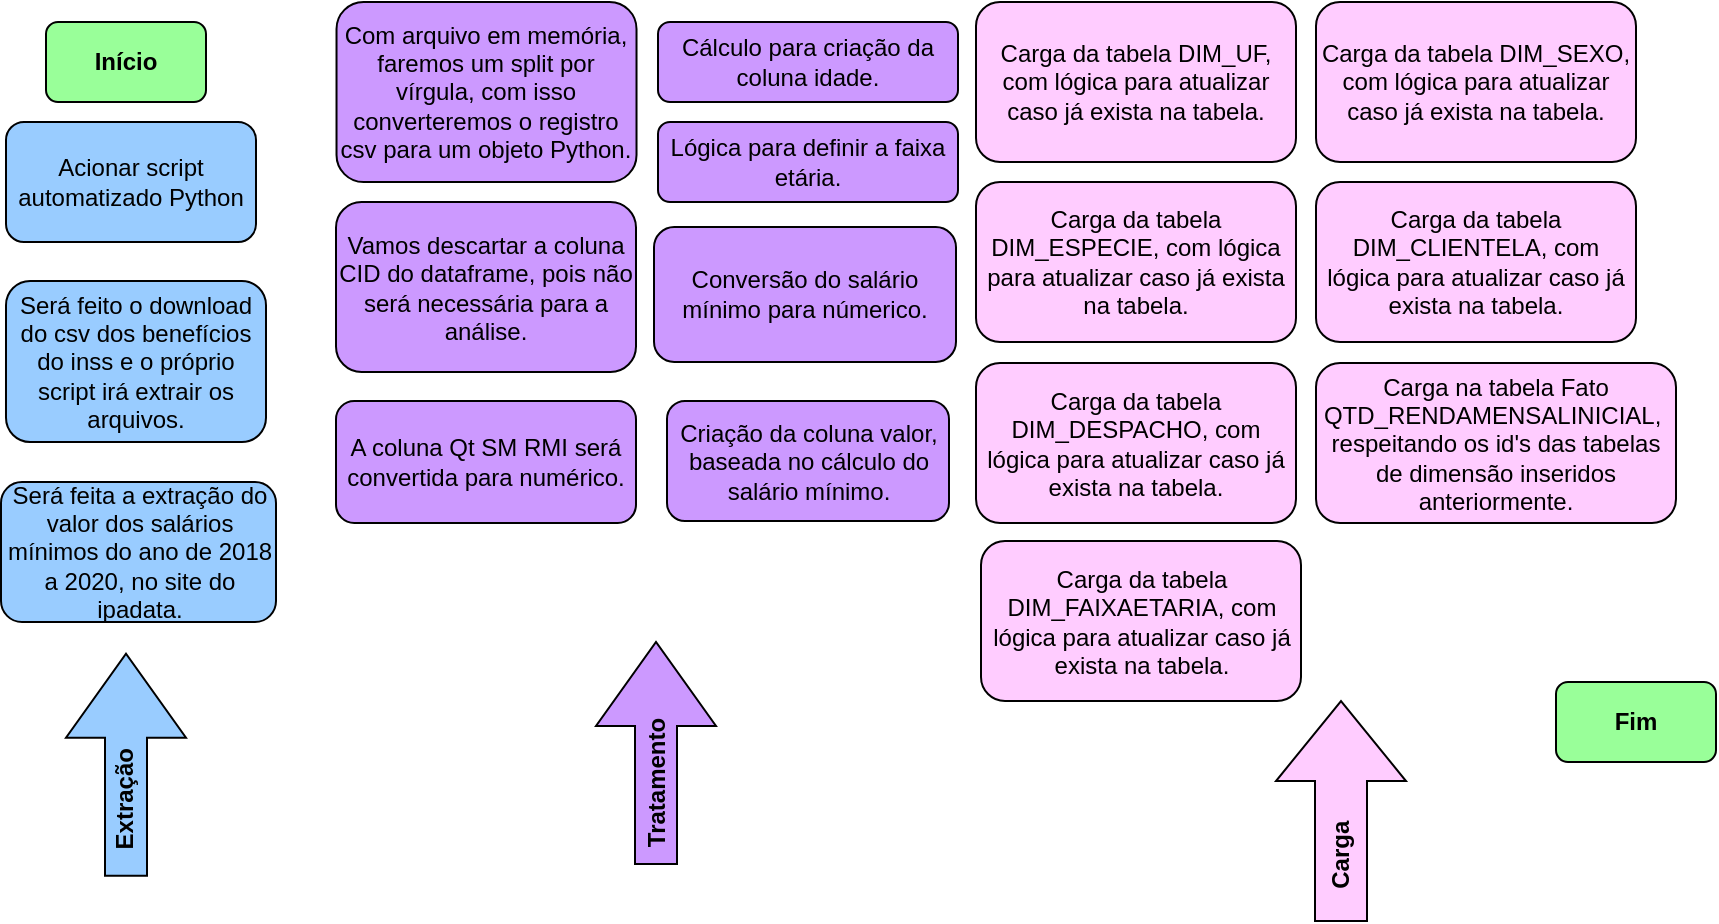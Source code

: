 <mxfile version="14.9.2" type="github">
  <diagram id="Y65PmQIElJN0XXsJEuQO" name="Page-1">
    <mxGraphModel dx="1108" dy="450" grid="1" gridSize="10" guides="1" tooltips="1" connect="1" arrows="1" fold="1" page="1" pageScale="1" pageWidth="827" pageHeight="1169" math="0" shadow="0">
      <root>
        <mxCell id="0" />
        <mxCell id="1" parent="0" />
        <mxCell id="wP-jv-wYP7lu7WL0M2dg-26" value="" style="html=1;shadow=0;dashed=0;align=center;verticalAlign=middle;shape=mxgraph.arrows2.arrow;dy=0.6;dx=40;direction=north;notch=0;fillColor=#FFCCFF;" parent="1" vertex="1">
          <mxGeometry x="670" y="359.5" width="65" height="110" as="geometry" />
        </mxCell>
        <mxCell id="wP-jv-wYP7lu7WL0M2dg-1" value="Acionar script automatizado Python" style="rounded=1;whiteSpace=wrap;html=1;fillColor=#99CCFF;" parent="1" vertex="1">
          <mxGeometry x="35" y="70" width="125" height="60" as="geometry" />
        </mxCell>
        <mxCell id="wP-jv-wYP7lu7WL0M2dg-2" value="Será feito o download do csv dos benefícios do inss e o próprio script irá extrair os arquivos." style="rounded=1;whiteSpace=wrap;html=1;fillColor=#99CCFF;" parent="1" vertex="1">
          <mxGeometry x="35" y="149.5" width="130" height="80.5" as="geometry" />
        </mxCell>
        <mxCell id="wP-jv-wYP7lu7WL0M2dg-3" value="Com arquivo em memória, faremos um split por vírgula, com isso converteremos o registro csv para um objeto Python." style="rounded=1;whiteSpace=wrap;html=1;fillColor=#CC99FF;" parent="1" vertex="1">
          <mxGeometry x="200.26" y="10" width="150" height="90" as="geometry" />
        </mxCell>
        <mxCell id="wP-jv-wYP7lu7WL0M2dg-4" value="" style="rounded=1;whiteSpace=wrap;html=1;fillColor=#99FF99;" parent="1" vertex="1">
          <mxGeometry x="55" y="20" width="80" height="40" as="geometry" />
        </mxCell>
        <mxCell id="wP-jv-wYP7lu7WL0M2dg-5" value="&lt;b&gt;Início&lt;/b&gt;" style="text;html=1;strokeColor=none;fillColor=#99FF99;align=center;verticalAlign=middle;whiteSpace=wrap;rounded=0;" parent="1" vertex="1">
          <mxGeometry x="75" y="30" width="40" height="20" as="geometry" />
        </mxCell>
        <mxCell id="wP-jv-wYP7lu7WL0M2dg-6" value="Vamos descartar a coluna CID do dataframe, pois não será necessária para a análise." style="rounded=1;whiteSpace=wrap;html=1;fillColor=#CC99FF;" parent="1" vertex="1">
          <mxGeometry x="200" y="110" width="150" height="85" as="geometry" />
        </mxCell>
        <mxCell id="wP-jv-wYP7lu7WL0M2dg-7" value="A coluna Qt SM RMI será convertida para numérico." style="rounded=1;whiteSpace=wrap;html=1;align=center;fillColor=#CC99FF;" parent="1" vertex="1">
          <mxGeometry x="200" y="209.5" width="150" height="61" as="geometry" />
        </mxCell>
        <mxCell id="wP-jv-wYP7lu7WL0M2dg-9" value="Carga na tabela Fato QTD_RENDAMENSALINICIAL,&amp;nbsp;&lt;br&gt;respeitando os id&#39;s das tabelas de dimensão inseridos anteriormente." style="rounded=1;whiteSpace=wrap;html=1;fillColor=#FFCCFF;" parent="1" vertex="1">
          <mxGeometry x="690" y="190.5" width="180" height="80" as="geometry" />
        </mxCell>
        <mxCell id="wP-jv-wYP7lu7WL0M2dg-14" value="Carga da tabela DIM_UF, com lógica para atualizar caso já exista na tabela." style="rounded=1;whiteSpace=wrap;html=1;fillColor=#FFCCFF;" parent="1" vertex="1">
          <mxGeometry x="520" y="10" width="160" height="80" as="geometry" />
        </mxCell>
        <mxCell id="wP-jv-wYP7lu7WL0M2dg-17" value="" style="html=1;shadow=0;dashed=0;align=center;verticalAlign=middle;shape=mxgraph.arrows2.arrow;dy=0.65;dx=42;direction=north;notch=0;fillColor=#CC99FF;" parent="1" vertex="1">
          <mxGeometry x="330" y="330" width="60" height="111" as="geometry" />
        </mxCell>
        <mxCell id="wP-jv-wYP7lu7WL0M2dg-19" value="" style="html=1;shadow=0;dashed=0;align=center;verticalAlign=middle;shape=mxgraph.arrows2.arrow;dy=0.65;dx=42;direction=north;notch=0;fillColor=#99CCFF;" parent="1" vertex="1">
          <mxGeometry x="65" y="335.88" width="60" height="111" as="geometry" />
        </mxCell>
        <mxCell id="wP-jv-wYP7lu7WL0M2dg-21" value="&lt;b&gt;Tratamento&lt;/b&gt;" style="text;html=1;strokeColor=none;fillColor=none;align=center;verticalAlign=middle;whiteSpace=wrap;rounded=0;rotation=270;" parent="1" vertex="1">
          <mxGeometry x="337.38" y="390" width="45.25" height="19.5" as="geometry" />
        </mxCell>
        <mxCell id="wP-jv-wYP7lu7WL0M2dg-22" value="&lt;b&gt;Extração&lt;/b&gt;" style="text;html=1;strokeColor=none;fillColor=none;align=center;verticalAlign=middle;whiteSpace=wrap;rounded=0;rotation=270;" parent="1" vertex="1">
          <mxGeometry x="75" y="398.38" width="40" height="20" as="geometry" />
        </mxCell>
        <mxCell id="wP-jv-wYP7lu7WL0M2dg-23" value="&lt;b&gt;Carga&lt;/b&gt;" style="text;html=1;strokeColor=none;fillColor=none;align=center;verticalAlign=middle;whiteSpace=wrap;rounded=0;rotation=270;" parent="1" vertex="1">
          <mxGeometry x="682.5" y="426.88" width="40" height="20" as="geometry" />
        </mxCell>
        <mxCell id="wP-jv-wYP7lu7WL0M2dg-27" value="Carga da tabela DIM_ESPECIE, com lógica para atualizar caso já exista na tabela." style="rounded=1;whiteSpace=wrap;html=1;fillColor=#FFCCFF;" parent="1" vertex="1">
          <mxGeometry x="520" y="100" width="160" height="80" as="geometry" />
        </mxCell>
        <mxCell id="wP-jv-wYP7lu7WL0M2dg-28" value="Carga da tabela DIM_CLIENTELA, com lógica para atualizar caso já exista na tabela." style="rounded=1;whiteSpace=wrap;html=1;fillColor=#FFCCFF;" parent="1" vertex="1">
          <mxGeometry x="690" y="100" width="160" height="80" as="geometry" />
        </mxCell>
        <mxCell id="wP-jv-wYP7lu7WL0M2dg-29" value="Carga da tabela DIM_SEXO, com lógica para atualizar caso já exista na tabela." style="rounded=1;whiteSpace=wrap;html=1;fillColor=#FFCCFF;" parent="1" vertex="1">
          <mxGeometry x="690" y="10" width="160" height="80" as="geometry" />
        </mxCell>
        <mxCell id="wP-jv-wYP7lu7WL0M2dg-31" value="Carga da tabela DIM_DESPACHO, com lógica para atualizar caso já exista na tabela." style="rounded=1;whiteSpace=wrap;html=1;fillColor=#FFCCFF;" parent="1" vertex="1">
          <mxGeometry x="520" y="190.5" width="160" height="80" as="geometry" />
        </mxCell>
        <mxCell id="wP-jv-wYP7lu7WL0M2dg-34" value="&lt;b&gt;Fim&lt;/b&gt;" style="rounded=1;whiteSpace=wrap;html=1;fillColor=#99FF99;" parent="1" vertex="1">
          <mxGeometry x="810" y="350" width="80" height="40" as="geometry" />
        </mxCell>
        <mxCell id="hGix48w2wSFoQdRZVqKq-1" value="Cálculo para criação da coluna idade." style="rounded=1;whiteSpace=wrap;html=1;align=center;fillColor=#CC99FF;" vertex="1" parent="1">
          <mxGeometry x="361" y="20" width="150" height="40" as="geometry" />
        </mxCell>
        <mxCell id="hGix48w2wSFoQdRZVqKq-2" value="Lógica para definir a faixa etária." style="rounded=1;whiteSpace=wrap;html=1;align=center;fillColor=#CC99FF;" vertex="1" parent="1">
          <mxGeometry x="361" y="70" width="150" height="40" as="geometry" />
        </mxCell>
        <mxCell id="hGix48w2wSFoQdRZVqKq-4" value="Conversão do salário mínimo para númerico." style="rounded=1;whiteSpace=wrap;html=1;align=center;fillColor=#CC99FF;" vertex="1" parent="1">
          <mxGeometry x="359" y="122.5" width="151" height="67.5" as="geometry" />
        </mxCell>
        <mxCell id="hGix48w2wSFoQdRZVqKq-5" value="Criação da coluna valor, baseada no cálculo do salário mínimo." style="rounded=1;whiteSpace=wrap;html=1;align=center;fillColor=#CC99FF;" vertex="1" parent="1">
          <mxGeometry x="365.5" y="209.5" width="141" height="60" as="geometry" />
        </mxCell>
        <mxCell id="hGix48w2wSFoQdRZVqKq-7" value="Será feita a extração do valor dos salários mínimos do ano de 2018 a 2020, no site do ipadata." style="rounded=1;whiteSpace=wrap;html=1;fillColor=#99CCFF;" vertex="1" parent="1">
          <mxGeometry x="32.5" y="250" width="137.5" height="70" as="geometry" />
        </mxCell>
        <mxCell id="hGix48w2wSFoQdRZVqKq-9" value="Carga da tabela DIM_FAIXAETARIA, com lógica para atualizar caso já exista na tabela." style="rounded=1;whiteSpace=wrap;html=1;fillColor=#FFCCFF;" vertex="1" parent="1">
          <mxGeometry x="522.5" y="279.5" width="160" height="80" as="geometry" />
        </mxCell>
      </root>
    </mxGraphModel>
  </diagram>
</mxfile>
